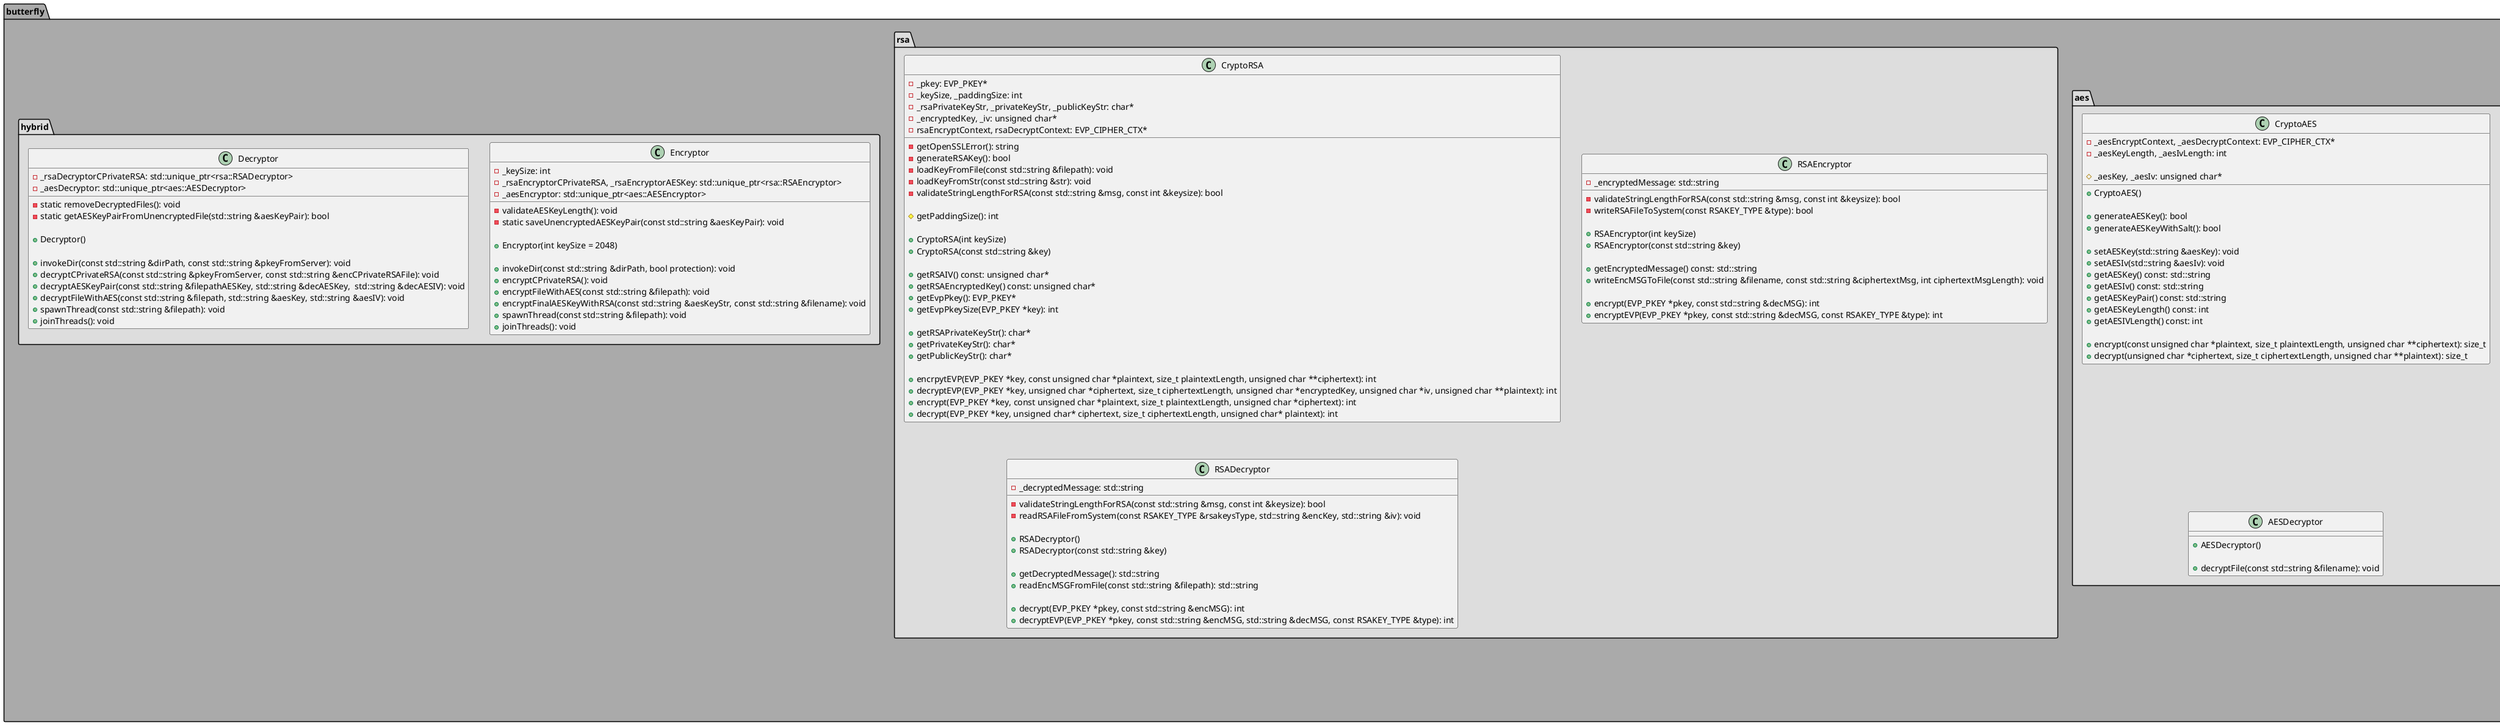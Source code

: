 @startuml
'https://plantuml.com/sequence-diagram

package butterfly #AAAAAA
{

package aes #DDDDDD
{
    class CryptoAES
    {
        - _aesEncryptContext, _aesDecryptContext: EVP_CIPHER_CTX*
        - _aesKeyLength, _aesIvLength: int

        # _aesKey, _aesIv: unsigned char*

        + CryptoAES()

        + generateAESKey(): bool
        + generateAESKeyWithSalt(): bool

        + setAESKey(std::string &aesKey): void
        + setAESIv(std::string &aesIv): void
        + getAESKey() const: std::string
        + getAESIv() const: std::string
        + getAESKeyPair() const: std::string
        + getAESKeyLength() const: int
        + getAESIVLength() const: int

        + encrypt(const unsigned char *plaintext, size_t plaintextLength, unsigned char **ciphertext): size_t
        + decrypt(unsigned char *ciphertext, size_t ciphertextLength, unsigned char **plaintext): size_t
    }


    class AESEncryptor
    {
        + AESEncryptor()

        + encryptFile(const std::string &filename): void

    }

    class AESDecryptor
    {
        + AESDecryptor()

        + decryptFile(const std::string &filename): void
    }

}

package rsa #DDDDDD
{
    class CryptoRSA
    {
        - _pkey: EVP_PKEY*
        - _keySize, _paddingSize: int
        - _rsaPrivateKeyStr, _privateKeyStr, _publicKeyStr: char*
        - _encryptedKey, _iv: unsigned char*
        - rsaEncryptContext, rsaDecryptContext: EVP_CIPHER_CTX*

        - getOpenSSLError(): string
        - generateRSAKey(): bool
        - loadKeyFromFile(const std::string &filepath): void
        - loadKeyFromStr(const std::string &str): void
        - validateStringLengthForRSA(const std::string &msg, const int &keysize): bool

        # getPaddingSize(): int

        + CryptoRSA(int keySize)
        + CryptoRSA(const std::string &key)

        + getRSAIV() const: unsigned char*
        + getRSAEncryptedKey() const: unsigned char*
        + getEvpPkey(): EVP_PKEY*
        + getEvpPkeySize(EVP_PKEY *key): int

        + getRSAPrivateKeyStr(): char*
        + getPrivateKeyStr(): char*
        + getPublicKeyStr(): char*

        + encrpytEVP(EVP_PKEY *key, const unsigned char *plaintext, size_t plaintextLength, unsigned char **ciphertext): int
        + decryptEVP(EVP_PKEY *key, unsigned char *ciphertext, size_t ciphertextLength, unsigned char *encryptedKey, unsigned char *iv, unsigned char **plaintext): int
        + encrypt(EVP_PKEY *key, const unsigned char *plaintext, size_t plaintextLength, unsigned char *ciphertext): int
        + decrypt(EVP_PKEY *key, unsigned char* ciphertext, size_t ciphertextLength, unsigned char* plaintext): int
    }

    class RSAEncryptor
    {
        - _encryptedMessage: std::string

        - validateStringLengthForRSA(const std::string &msg, const int &keysize): bool
        - writeRSAFileToSystem(const RSAKEY_TYPE &type): bool

        + RSAEncryptor(int keySize)
        + RSAEncryptor(const std::string &key)

        + getEncryptedMessage() const: std::string
        + writeEncMSGToFile(const std::string &filename, const std::string &ciphertextMsg, int ciphertextMsgLength): void

        + encrypt(EVP_PKEY *pkey, const std::string &decMSG): int
        + encryptEVP(EVP_PKEY *pkey, const std::string &decMSG, const RSAKEY_TYPE &type): int
    }

    class RSADecryptor
    {
        - _decryptedMessage: std::string
        - validateStringLengthForRSA(const std::string &msg, const int &keysize): bool
        - readRSAFileFromSystem(const RSAKEY_TYPE &rsakeysType, std::string &encKey, std::string &iv): void

        + RSADecryptor()
        + RSADecryptor(const std::string &key)

        + getDecryptedMessage(): std::string
        + readEncMSGFromFile(const std::string &filepath): std::string

        + decrypt(EVP_PKEY *pkey, const std::string &encMSG): int
        + decryptEVP(EVP_PKEY *pkey, const std::string &encMSG, std::string &decMSG, const RSAKEY_TYPE &type): int
    }

}

package hybrid #DDDDDD
{
    class Encryptor
    {
        - _keySize: int
        - _rsaEncryptorCPrivateRSA, _rsaEncryptorAESKey: std::unique_ptr<rsa::RSAEncryptor>
        - _aesEncryptor: std::unique_ptr<aes::AESEncryptor>

        - validateAESKeyLength(): void
        - static saveUnencryptedAESKeyPair(const std::string &aesKeyPair): void

        + Encryptor(int keySize = 2048)

        + invokeDir(const std::string &dirPath, bool protection): void
        + encryptCPrivateRSA(): void
        + encryptFileWithAES(const std::string &filepath): void
        + encryptFinalAESKeyWithRSA(const std::string &aesKeyStr, const std::string &filename): void
        + spawnThread(const std::string &filepath): void
        + joinThreads(): void
    }

    class Decryptor
    {
        - _rsaDecryptorCPrivateRSA: std::unique_ptr<rsa::RSADecryptor>
        - _aesDecryptor: std::unique_ptr<aes::AESDecryptor>

        - static removeDecryptedFiles(): void
        - static getAESKeyPairFromUnencryptedFile(std::string &aesKeyPair): bool

        + Decryptor()

        + invokeDir(const std::string &dirPath, const std::string &pkeyFromServer): void
        + decryptCPrivateRSA(const std::string &pkeyFromServer, const std::string &encCPrivateRSAFile): void
        + decryptAESKeyPair(const std::string &filepathAESKey, std::string &decAESKey,  std::string &decAESIV): void
        + decryptFileWithAES(const std::string &filepath, std::string &aesKey, std::string &aesIV): void
        + spawnThread(const std::string &filepath): void
        + joinThreads(): void
    }
}

together {
  class CryptoRSA
  class CryptoAES
}

together {
class RSAEncryptor
class RSADecryptor
class AESEncryptor
class AESDecryptor
}

together {
  class Encryptor
  class Decryptor
}

CryptoRSA <|-- RSAEncryptor
CryptoRSA <|-- RSADecryptor

CryptoAES <|-- AESEncryptor
CryptoAES <|-- AESDecryptor

RSAEncryptor "1..*" o-- "1" Encryptor: <<uses>>
AESEncryptor "1..*" o-- "1" Encryptor: <<uses>>

RSADecryptor "1..*" o-- "1" Decryptor: <<uses>>
AESDecryptor "1..*" o-- "1" Decryptor: <<uses>>

}
@enduml
